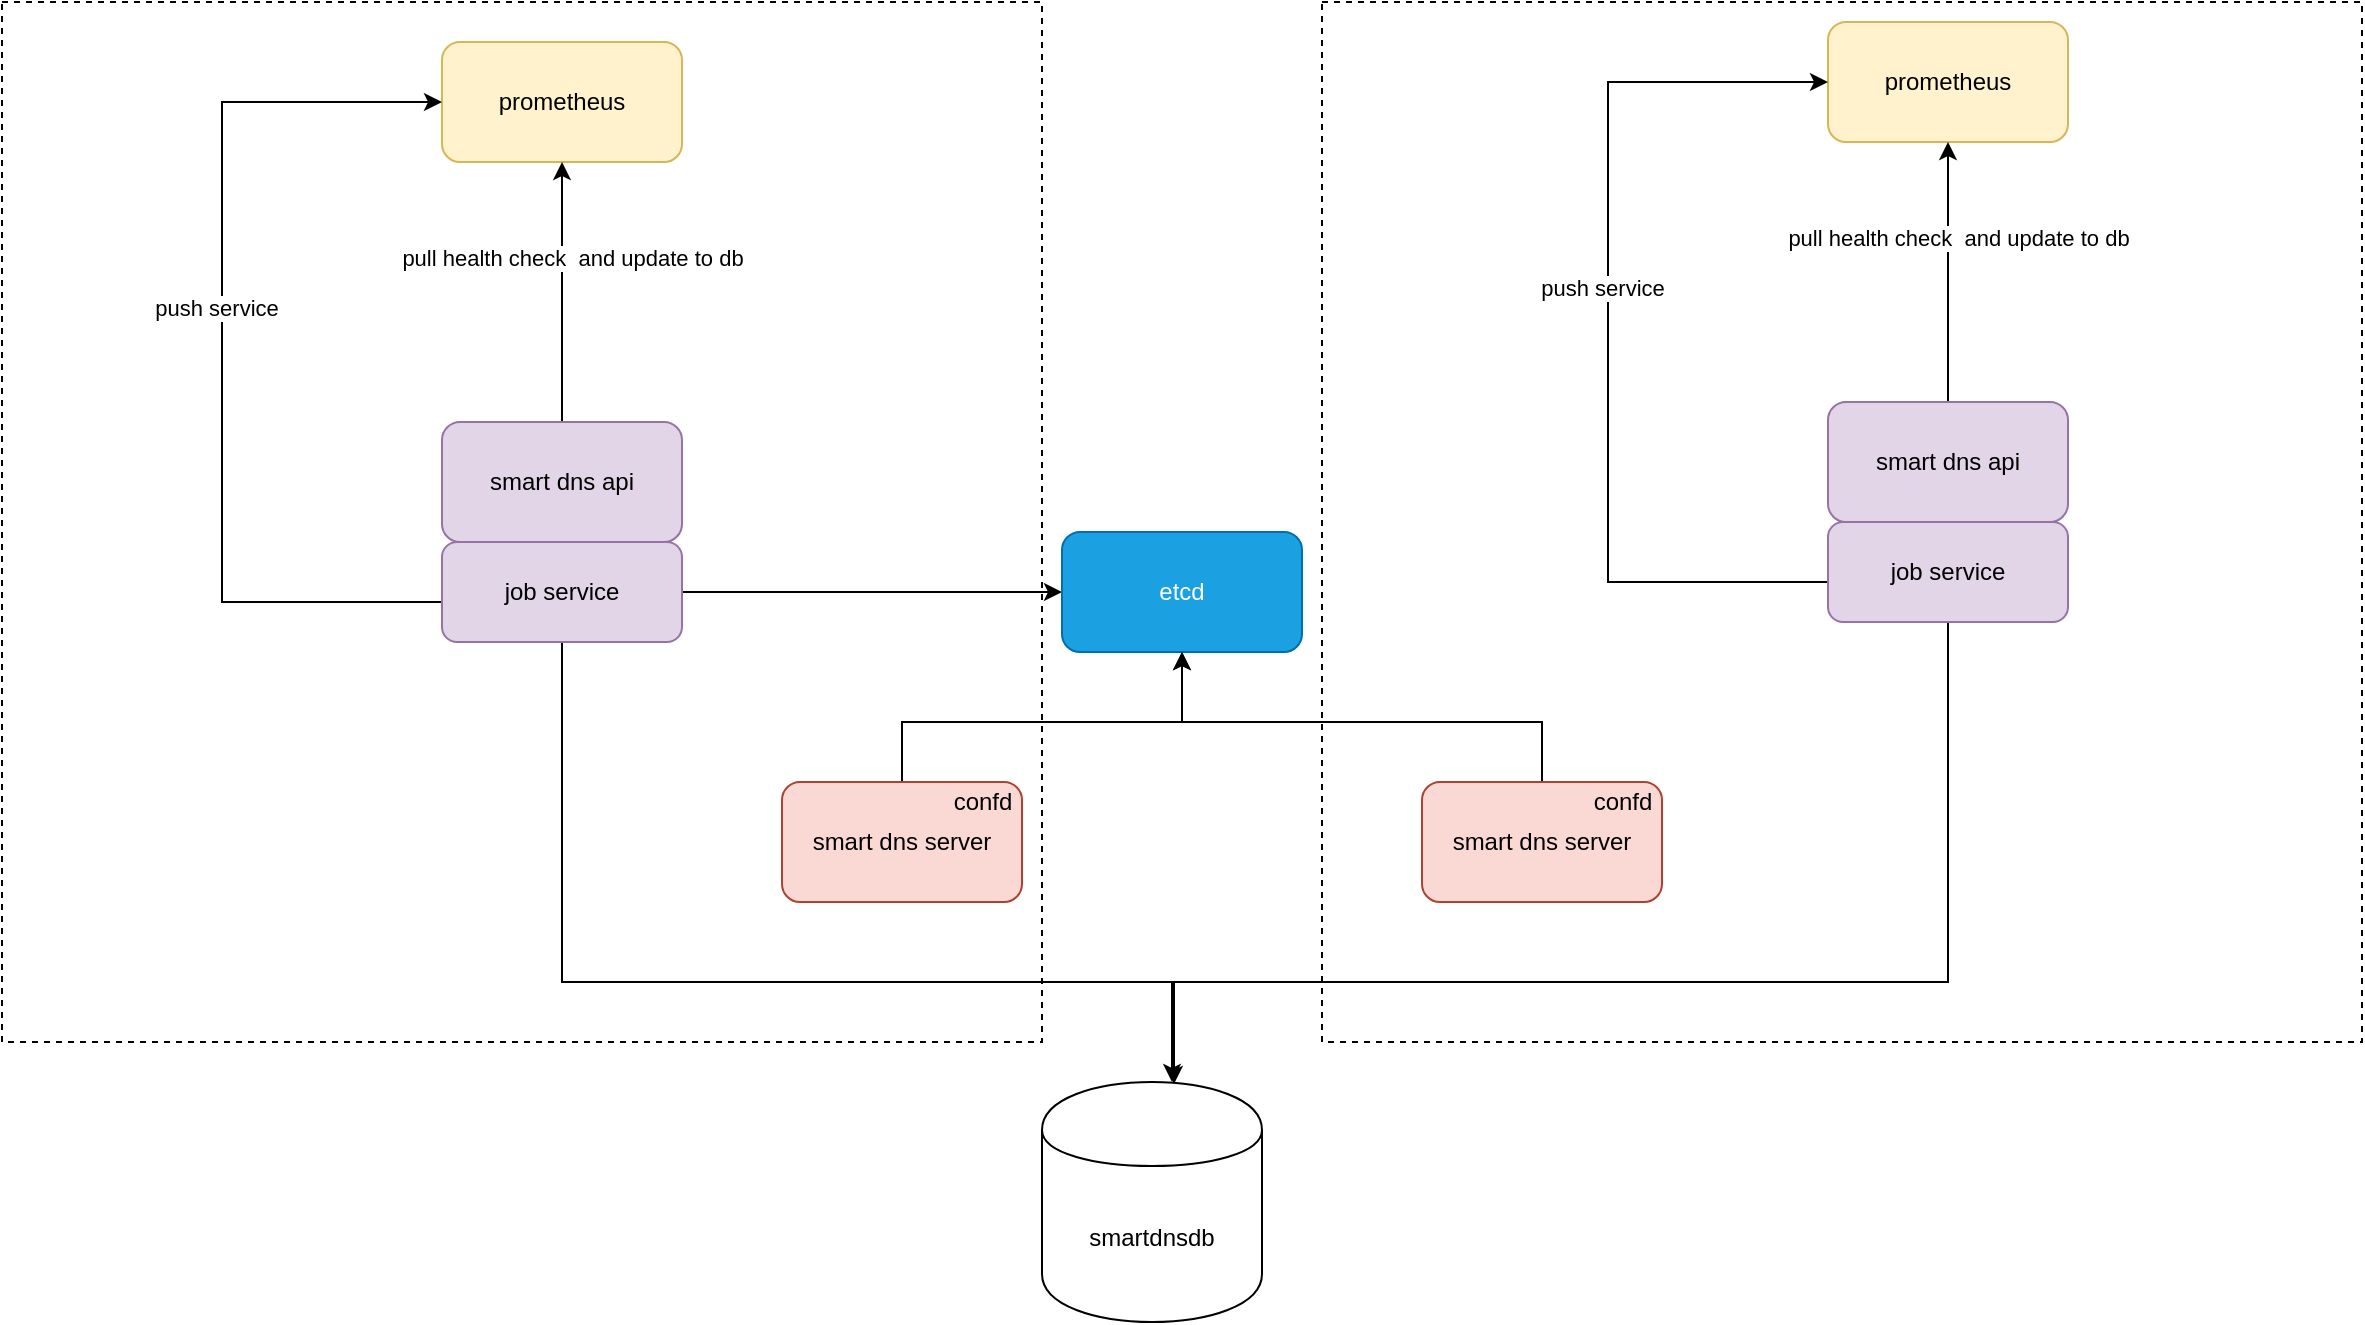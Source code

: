 <mxfile version="13.4.2" type="github">
  <diagram id="uKuQTZG1gPkUX64MJC-e" name="Page-1">
    <mxGraphModel dx="1993" dy="747" grid="1" gridSize="10" guides="1" tooltips="1" connect="1" arrows="1" fold="1" page="1" pageScale="1" pageWidth="827" pageHeight="1169" math="0" shadow="0">
      <root>
        <mxCell id="0" />
        <mxCell id="1" parent="0" />
        <mxCell id="uCuIHtKNulPT7v5ulGnK-32" value="" style="whiteSpace=wrap;html=1;aspect=fixed;dashed=1;shadow=0;fillColor=none;" parent="1" vertex="1">
          <mxGeometry x="590" y="210" width="520" height="520" as="geometry" />
        </mxCell>
        <mxCell id="3jTWvY55dFx0m-BOUwgu-13" value="prometheus" style="rounded=1;whiteSpace=wrap;html=1;fillColor=#fff2cc;strokeColor=#d6b656;" parent="1" vertex="1">
          <mxGeometry x="150" y="230" width="120" height="60" as="geometry" />
        </mxCell>
        <mxCell id="3jTWvY55dFx0m-BOUwgu-19" style="edgeStyle=orthogonalEdgeStyle;rounded=0;orthogonalLoop=1;jettySize=auto;html=1;" parent="1" source="3jTWvY55dFx0m-BOUwgu-14" target="3jTWvY55dFx0m-BOUwgu-13" edge="1">
          <mxGeometry relative="1" as="geometry" />
        </mxCell>
        <mxCell id="3jTWvY55dFx0m-BOUwgu-20" value="pull health check&amp;nbsp; and update to db" style="edgeLabel;html=1;align=center;verticalAlign=middle;resizable=0;points=[];" parent="3jTWvY55dFx0m-BOUwgu-19" vertex="1" connectable="0">
          <mxGeometry x="0.262" y="-5" relative="1" as="geometry">
            <mxPoint as="offset" />
          </mxGeometry>
        </mxCell>
        <mxCell id="3jTWvY55dFx0m-BOUwgu-14" value="smart dns api" style="rounded=1;whiteSpace=wrap;html=1;fillColor=#e1d5e7;strokeColor=#9673a6;" parent="1" vertex="1">
          <mxGeometry x="150" y="420" width="120" height="60" as="geometry" />
        </mxCell>
        <mxCell id="3jTWvY55dFx0m-BOUwgu-17" style="edgeStyle=orthogonalEdgeStyle;rounded=0;orthogonalLoop=1;jettySize=auto;html=1;exitX=0;exitY=0.5;exitDx=0;exitDy=0;entryX=0;entryY=0.5;entryDx=0;entryDy=0;" parent="1" source="3jTWvY55dFx0m-BOUwgu-15" target="3jTWvY55dFx0m-BOUwgu-13" edge="1">
          <mxGeometry relative="1" as="geometry">
            <Array as="points">
              <mxPoint x="40" y="510" />
              <mxPoint x="40" y="260" />
            </Array>
          </mxGeometry>
        </mxCell>
        <mxCell id="3jTWvY55dFx0m-BOUwgu-18" value="push service" style="edgeLabel;html=1;align=center;verticalAlign=middle;resizable=0;points=[];" parent="3jTWvY55dFx0m-BOUwgu-17" vertex="1" connectable="0">
          <mxGeometry x="0.106" y="3" relative="1" as="geometry">
            <mxPoint as="offset" />
          </mxGeometry>
        </mxCell>
        <mxCell id="3jTWvY55dFx0m-BOUwgu-24" style="edgeStyle=orthogonalEdgeStyle;rounded=0;orthogonalLoop=1;jettySize=auto;html=1;exitX=1;exitY=0.5;exitDx=0;exitDy=0;entryX=0;entryY=0.5;entryDx=0;entryDy=0;" parent="1" source="3jTWvY55dFx0m-BOUwgu-15" target="3jTWvY55dFx0m-BOUwgu-16" edge="1">
          <mxGeometry relative="1" as="geometry" />
        </mxCell>
        <mxCell id="3jTWvY55dFx0m-BOUwgu-26" style="edgeStyle=orthogonalEdgeStyle;rounded=0;orthogonalLoop=1;jettySize=auto;html=1;" parent="1" source="3jTWvY55dFx0m-BOUwgu-15" edge="1">
          <mxGeometry relative="1" as="geometry">
            <mxPoint x="515" y="750" as="targetPoint" />
            <Array as="points">
              <mxPoint x="210" y="700" />
              <mxPoint x="515" y="700" />
            </Array>
          </mxGeometry>
        </mxCell>
        <mxCell id="3jTWvY55dFx0m-BOUwgu-15" value="job service" style="rounded=1;whiteSpace=wrap;html=1;fillColor=#e1d5e7;strokeColor=#9673a6;" parent="1" vertex="1">
          <mxGeometry x="150" y="480" width="120" height="50" as="geometry" />
        </mxCell>
        <mxCell id="3jTWvY55dFx0m-BOUwgu-16" value="etcd" style="rounded=1;whiteSpace=wrap;html=1;fillColor=#1ba1e2;strokeColor=#006EAF;fontColor=#ffffff;" parent="1" vertex="1">
          <mxGeometry x="460" y="475" width="120" height="60" as="geometry" />
        </mxCell>
        <mxCell id="3jTWvY55dFx0m-BOUwgu-23" style="edgeStyle=orthogonalEdgeStyle;rounded=0;orthogonalLoop=1;jettySize=auto;html=1;exitX=0.5;exitY=0;exitDx=0;exitDy=0;" parent="1" source="3jTWvY55dFx0m-BOUwgu-21" target="3jTWvY55dFx0m-BOUwgu-16" edge="1">
          <mxGeometry relative="1" as="geometry">
            <Array as="points">
              <mxPoint x="380" y="570" />
              <mxPoint x="520" y="570" />
            </Array>
          </mxGeometry>
        </mxCell>
        <mxCell id="3jTWvY55dFx0m-BOUwgu-21" value="smart dns server" style="rounded=1;whiteSpace=wrap;html=1;fillColor=#fad9d5;strokeColor=#ae4132;" parent="1" vertex="1">
          <mxGeometry x="320" y="600" width="120" height="60" as="geometry" />
        </mxCell>
        <mxCell id="3jTWvY55dFx0m-BOUwgu-22" value="confd" style="text;html=1;align=center;verticalAlign=middle;resizable=0;points=[];autosize=1;" parent="1" vertex="1">
          <mxGeometry x="400" y="600" width="40" height="20" as="geometry" />
        </mxCell>
        <mxCell id="3jTWvY55dFx0m-BOUwgu-25" value="smartdnsdb" style="shape=cylinder;whiteSpace=wrap;html=1;boundedLbl=1;backgroundOutline=1;" parent="1" vertex="1">
          <mxGeometry x="450" y="750" width="110" height="120" as="geometry" />
        </mxCell>
        <mxCell id="uCuIHtKNulPT7v5ulGnK-3" value="prometheus" style="rounded=1;whiteSpace=wrap;html=1;fillColor=#fff2cc;strokeColor=#d6b656;" parent="1" vertex="1">
          <mxGeometry x="843" y="220" width="120" height="60" as="geometry" />
        </mxCell>
        <mxCell id="uCuIHtKNulPT7v5ulGnK-4" style="edgeStyle=orthogonalEdgeStyle;rounded=0;orthogonalLoop=1;jettySize=auto;html=1;" parent="1" source="uCuIHtKNulPT7v5ulGnK-6" target="uCuIHtKNulPT7v5ulGnK-3" edge="1">
          <mxGeometry relative="1" as="geometry" />
        </mxCell>
        <mxCell id="uCuIHtKNulPT7v5ulGnK-5" value="pull health check&amp;nbsp; and update to db" style="edgeLabel;html=1;align=center;verticalAlign=middle;resizable=0;points=[];" parent="uCuIHtKNulPT7v5ulGnK-4" vertex="1" connectable="0">
          <mxGeometry x="0.262" y="-5" relative="1" as="geometry">
            <mxPoint as="offset" />
          </mxGeometry>
        </mxCell>
        <mxCell id="uCuIHtKNulPT7v5ulGnK-6" value="smart dns api" style="rounded=1;whiteSpace=wrap;html=1;fillColor=#e1d5e7;strokeColor=#9673a6;" parent="1" vertex="1">
          <mxGeometry x="843" y="410" width="120" height="60" as="geometry" />
        </mxCell>
        <mxCell id="uCuIHtKNulPT7v5ulGnK-7" style="edgeStyle=orthogonalEdgeStyle;rounded=0;orthogonalLoop=1;jettySize=auto;html=1;exitX=0;exitY=0.5;exitDx=0;exitDy=0;entryX=0;entryY=0.5;entryDx=0;entryDy=0;" parent="1" source="uCuIHtKNulPT7v5ulGnK-10" target="uCuIHtKNulPT7v5ulGnK-3" edge="1">
          <mxGeometry relative="1" as="geometry">
            <Array as="points">
              <mxPoint x="733" y="500" />
              <mxPoint x="733" y="250" />
            </Array>
          </mxGeometry>
        </mxCell>
        <mxCell id="uCuIHtKNulPT7v5ulGnK-8" value="push service" style="edgeLabel;html=1;align=center;verticalAlign=middle;resizable=0;points=[];" parent="uCuIHtKNulPT7v5ulGnK-7" vertex="1" connectable="0">
          <mxGeometry x="0.106" y="3" relative="1" as="geometry">
            <mxPoint as="offset" />
          </mxGeometry>
        </mxCell>
        <mxCell id="uCuIHtKNulPT7v5ulGnK-31" style="edgeStyle=orthogonalEdgeStyle;rounded=0;orthogonalLoop=1;jettySize=auto;html=1;entryX=0.6;entryY=0.008;entryDx=0;entryDy=0;entryPerimeter=0;" parent="1" source="uCuIHtKNulPT7v5ulGnK-10" target="3jTWvY55dFx0m-BOUwgu-25" edge="1">
          <mxGeometry relative="1" as="geometry">
            <Array as="points">
              <mxPoint x="903" y="700" />
              <mxPoint x="516" y="700" />
            </Array>
          </mxGeometry>
        </mxCell>
        <mxCell id="uCuIHtKNulPT7v5ulGnK-10" value="job service" style="rounded=1;whiteSpace=wrap;html=1;fillColor=#e1d5e7;strokeColor=#9673a6;" parent="1" vertex="1">
          <mxGeometry x="843" y="470" width="120" height="50" as="geometry" />
        </mxCell>
        <mxCell id="uCuIHtKNulPT7v5ulGnK-30" style="edgeStyle=orthogonalEdgeStyle;rounded=0;orthogonalLoop=1;jettySize=auto;html=1;entryX=0.5;entryY=1;entryDx=0;entryDy=0;exitX=0.5;exitY=0;exitDx=0;exitDy=0;" parent="1" source="uCuIHtKNulPT7v5ulGnK-13" target="3jTWvY55dFx0m-BOUwgu-16" edge="1">
          <mxGeometry relative="1" as="geometry">
            <mxPoint x="570" y="540" as="targetPoint" />
            <Array as="points">
              <mxPoint x="700" y="570" />
              <mxPoint x="520" y="570" />
            </Array>
          </mxGeometry>
        </mxCell>
        <mxCell id="uCuIHtKNulPT7v5ulGnK-13" value="smart dns server" style="rounded=1;whiteSpace=wrap;html=1;fillColor=#fad9d5;strokeColor=#ae4132;" parent="1" vertex="1">
          <mxGeometry x="640" y="600" width="120" height="60" as="geometry" />
        </mxCell>
        <mxCell id="uCuIHtKNulPT7v5ulGnK-14" value="confd" style="text;html=1;align=center;verticalAlign=middle;resizable=0;points=[];autosize=1;" parent="1" vertex="1">
          <mxGeometry x="720" y="600" width="40" height="20" as="geometry" />
        </mxCell>
        <mxCell id="uCuIHtKNulPT7v5ulGnK-33" value="" style="whiteSpace=wrap;html=1;aspect=fixed;dashed=1;shadow=0;fillColor=none;" parent="1" vertex="1">
          <mxGeometry x="-70" y="210" width="520" height="520" as="geometry" />
        </mxCell>
      </root>
    </mxGraphModel>
  </diagram>
</mxfile>
